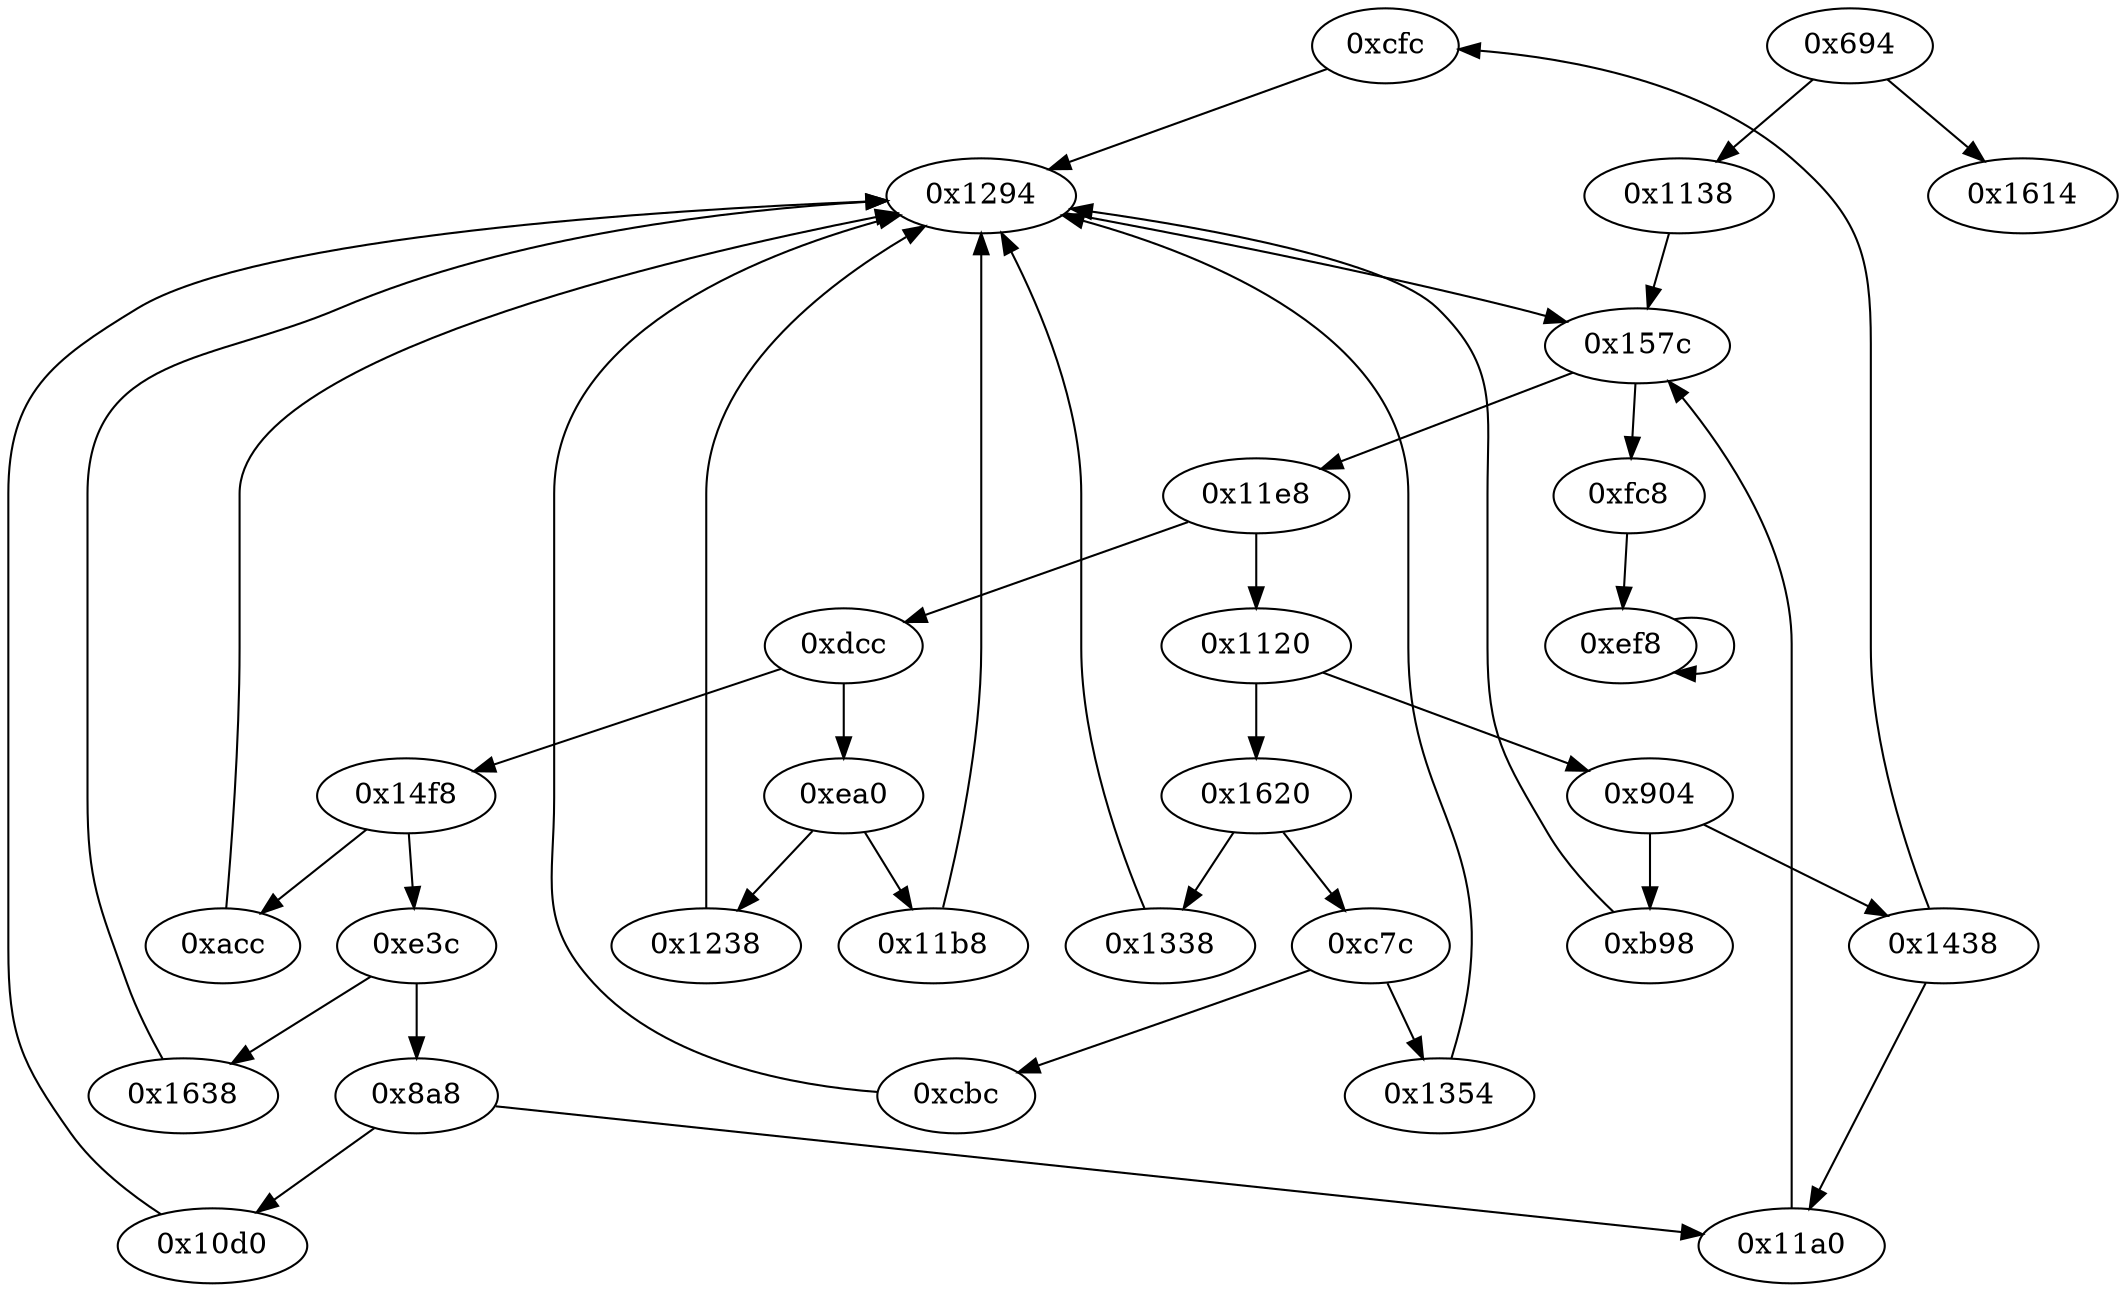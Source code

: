 digraph "" {
	graph ["edge"="{}",
		file="/Users/mark/Documents/deobfus-2019-ccs/ALL-CFG/basic-algorithms/numtowords/1684_recovered.dot",
		"graph"="{u'file': u'/Users/mark/Documents/deobfus-2019-ccs/ALL-CFG/basic-algorithms/numtowords/1684_recovered.dot'}",
		"node"="{u'opcode': u''}"
	];
	"0xcfc"	 [opcode="[u'ldr', u'ldr', u'add', u'str', u'mov', u'b']"];
	"0x1294"	 [opcode="[u'ldr', u'ldr', u'str', u'str', u'ldr', u'ldr', u'ldr', u'ldr', u'mov', u'sub', u'cmp', u'sub', u'mov', u'add', u'mul', u'mov', \
u'mvn', u'ldr', u'orr', u'cmn', u'mov', u'teq', u'ldr']"];
	"0xcfc" -> "0x1294";
	"0x1438"	 [opcode="[u'ldr', u'ldr', u'cmp']"];
	"0x1438" -> "0xcfc";
	"0x11a0"	 [opcode="[u'ldr', u'str', u'ldr']"];
	"0x1438" -> "0x11a0";
	"0x1614"	 [opcode="[u'ldr', u'mov', u'b']"];
	"0x1120"	 [opcode="[u'ldr', u'ldr', u'ldr', u'cmp', u'mov', u'b']"];
	"0x904"	 [opcode="[u'ldr', u'ldr', u'ldr', u'cmp', u'mov', u'b']"];
	"0x1120" -> "0x904";
	"0x1620"	 [opcode="[u'ldr', u'ldr', u'ldr', u'cmp', u'mov', u'b']"];
	"0x1120" -> "0x1620";
	"0xfc8"	 [opcode="[u'ldr', u'ldr', u'ldr', u'ldr', u'mov', u'sub', u'cmp', u'mul', u'mov', u'mov', u'mvn', u'ldr', u'orr', u'cmn', u'mov', u'teq', \
u'ldr', u'b']"];
	"0xef8"	 [opcode="[u'str', u'ldr', u'ldr', u'mvn', u'mvn', u'orr', u'ldr', u'mvn', u'rsb', u'sub', u'b']"];
	"0xfc8" -> "0xef8";
	"0xea0"	 [opcode="[u'ldr', u'ldr', u'ldr', u'cmp', u'mov', u'b']"];
	"0x11b8"	 [opcode="[u'ldr', u'ldr', u'add', u'str', u'mov', u'b']"];
	"0xea0" -> "0x11b8";
	"0x1238"	 [opcode="[u'ldr', u'ldr', u'ldr', u'ldr', u'sub', u'mul', u'eor', u'and', u'ldr', u'mov', u'mov', u'ldr', u'cmp', u'mov', u'cmp', u'mov', \
u'mov', u'cmp', u'mov', u'mov', u'teq', u'mov', u'b']"];
	"0xea0" -> "0x1238";
	"0xacc"	 [opcode="[u'ldr', u'ldr', u'ldr', u'ldr', u'ldr', u'mov', u'sub', u'cmp', u'sub', u'mov', u'add', u'mul', u'mov', u'mvn', u'ldr', u'orr', \
u'cmn', u'mov', u'teq', u'ldr', u'b']"];
	"0xacc" -> "0x1294";
	"0x1638"	 [opcode="[u'ldr', u'ldr', u'rsb', u'rsb', u'str', u'mov', u'b']"];
	"0x1638" -> "0x1294";
	"0x904" -> "0x1438";
	"0xb98"	 [opcode="[u'ldr', u'ldr', u'ldr', u'sub', u'add', u'add', u'str', u'mov', u'b']"];
	"0x904" -> "0xb98";
	"0x11b8" -> "0x1294";
	"0xdcc"	 [opcode="[u'ldr', u'ldr', u'ldr', u'cmp', u'mov', u'b']"];
	"0xdcc" -> "0xea0";
	"0x14f8"	 [opcode="[u'ldr', u'ldr', u'ldr', u'cmp', u'mov', u'b']"];
	"0xdcc" -> "0x14f8";
	"0xcbc"	 [opcode="[u'ldr', u'ldr', u'add', u'str', u'mov', u'b']"];
	"0xcbc" -> "0x1294";
	"0x694"	 [opcode="[u'push', u'add', u'sub', u'str', u'ldr', u'str', u'mvn', u'ldr', u'ldr', u'str', u'ldr', u'ldr', u'ldr', u'sub', u'sub', u'add', \
u'mul', u'mov', u'mvn', u'ldr', u'orr', u'cmn', u'mov', u'mov', u'ldr', u'strb', u'cmp', u'mov', u'strb', u'ldr', u'ldr', u'str', \
u'ldr', u'str', u'ldr', u'ldr', u'str', u'ldr', u'str', u'ldr', u'ldr', u'str', u'ldr', u'str', u'ldr', u'str', u'ldr', u'ldr', \
u'str', u'ldr', u'str', u'ldr', u'str', u'ldr', u'ldr', u'str', u'ldr', u'str', u'ldr', u'str', u'ldr', u'str', u'ldr', u'str', \
u'ldr', u'str', u'ldr', u'str', u'ldr', u'add', u'str', u'ldr', u'add', u'str', u'ldr', u'add', u'str', u'ldr', u'add', u'str', \
u'ldr', u'add', u'str', u'ldr', u'add', u'str', u'ldr', u'add', u'str', u'ldr', u'add', u'str', u'ldr', u'add', u'str', u'ldr', \
u'add', u'str', u'ldr', u'add', u'str', u'str', u'str', u'str', u'b']"];
	"0x694" -> "0x1614";
	"0x1138"	 [opcode="[u'ldr', u'str', u'ldr', u'ldr', u'ldr', u'ldrb', u'str', u'mov', u'b']"];
	"0x694" -> "0x1138";
	"0xe3c"	 [opcode="[u'ldr', u'ldr', u'ldr', u'cmp', u'mov', u'b']"];
	"0xe3c" -> "0x1638";
	"0x8a8"	 [opcode="[u'ldr', u'ldr', u'cmp', u'b']"];
	"0xe3c" -> "0x8a8";
	"0x157c"	 [opcode="[u'ldr', u'str', u'ldr', u'str', u'ldr', u'ldr', u'ldr', u'cmp', u'mov', u'b']"];
	"0x157c" -> "0xfc8";
	"0x11e8"	 [opcode="[u'ldr', u'ldr', u'smull', u'asr', u'add', u'add', u'sub', u'str', u'ldr', u'smull', u'asr', u'add', u'str', u'ldr', u'b']"];
	"0x157c" -> "0x11e8";
	"0xc7c"	 [opcode="[u'ldr', u'ldr', u'ldr', u'cmp', u'mov', u'b']"];
	"0xc7c" -> "0xcbc";
	"0x1354"	 [opcode="[u'ldr', u'mov', u'ldr', u'ldr', u'sub', u'sub', u'add', u'mul', u'mov', u'eor', u'and', u'ldr', u'mov', u'ldr', u'cmp', u'mov', \
u'teq', u'ldr', u'ldr']"];
	"0xc7c" -> "0x1354";
	"0x1354" -> "0x1294";
	"0xb98" -> "0x1294";
	"0x1138" -> "0x157c";
	"0x8a8" -> "0x11a0";
	"0x10d0"	 [opcode="[u'ldr', u'mov', u'ldr', u'ldr', u'add', u'sub', u'sub', u'mul', u'mov', u'eor', u'and', u'ldr', u'mov', u'ldr', u'cmp', u'mov', \
u'teq', u'ldr', u'ldr', u'b']"];
	"0x8a8" -> "0x10d0";
	"0x1338"	 [opcode="[u'ldr', u'ldr', u'rsb', u'rsb', u'str', u'mov', u'b']"];
	"0x1338" -> "0x1294";
	"0x1238" -> "0x1294";
	"0x1620" -> "0xc7c";
	"0x1620" -> "0x1338";
	"0x11a0" -> "0x157c";
	"0xef8" -> "0xef8";
	"0x11e8" -> "0x1120";
	"0x11e8" -> "0xdcc";
	"0x10d0" -> "0x1294";
	"0x1294" -> "0x157c";
	"0x14f8" -> "0xacc";
	"0x14f8" -> "0xe3c";
}
